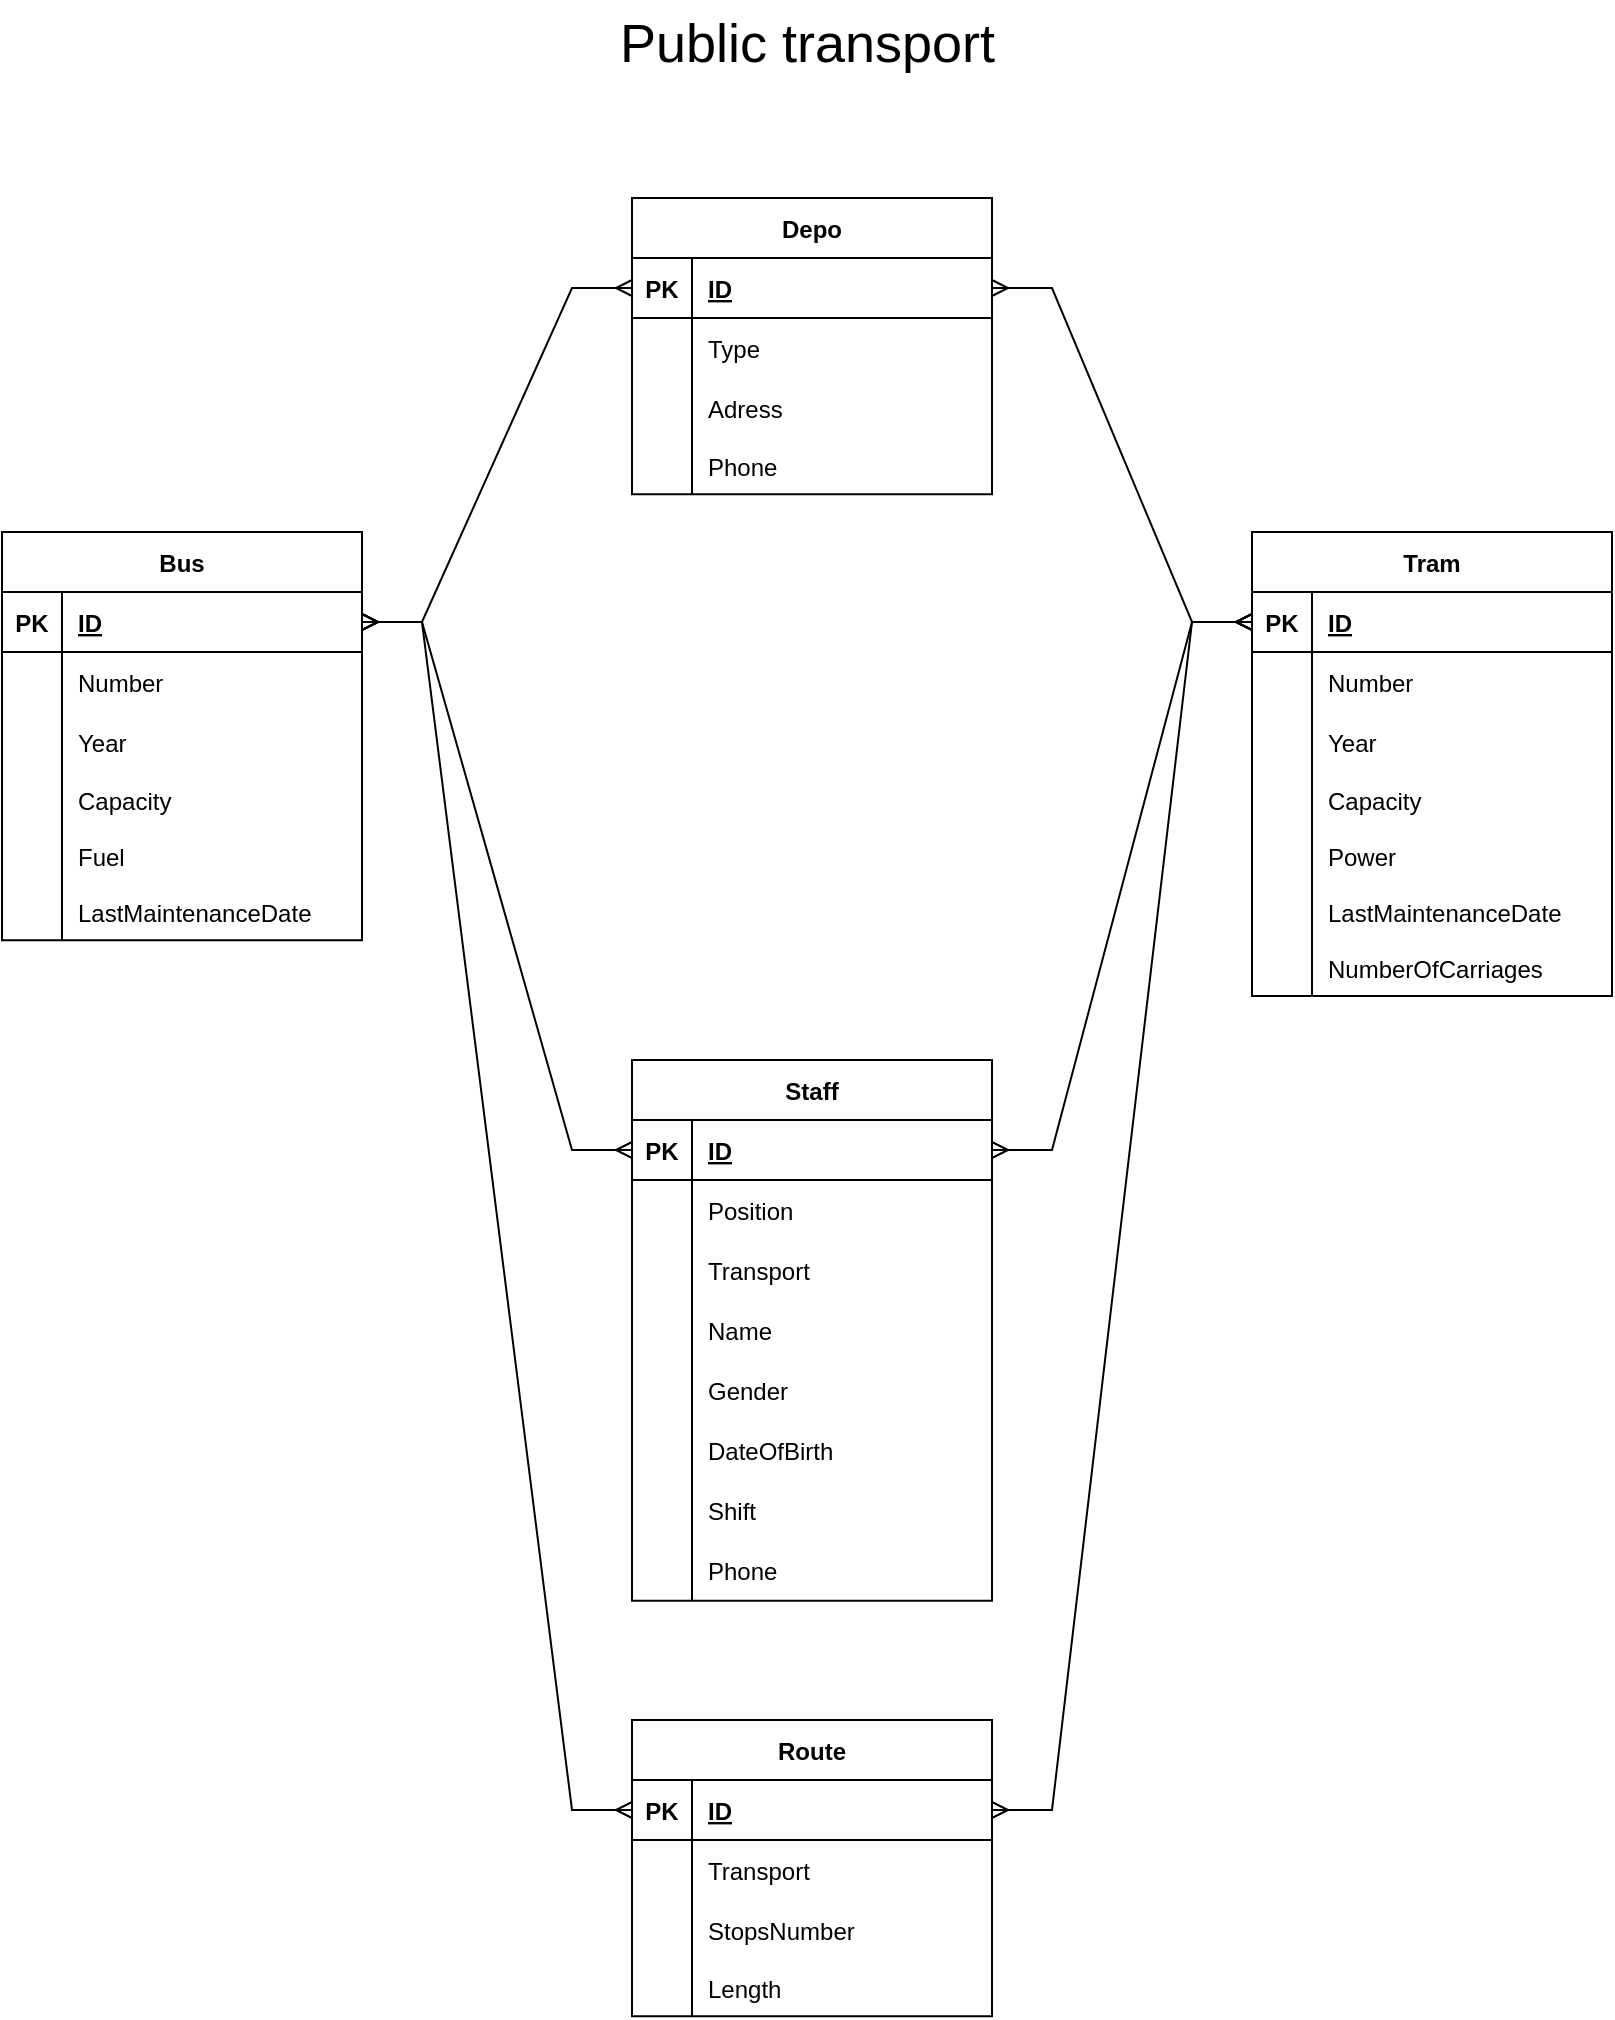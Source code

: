 <mxfile version="20.2.2" type="device"><diagram name="Page-1" id="6133507b-19e7-1e82-6fc7-422aa6c4b21f"><mxGraphModel dx="1395" dy="906" grid="0" gridSize="10" guides="1" tooltips="1" connect="1" arrows="1" fold="1" page="1" pageScale="1" pageWidth="1100" pageHeight="850" background="none" math="0" shadow="0"><root><mxCell id="0"/><mxCell id="1" parent="0"/><mxCell id="6paSG7_f4H5D9hz79pVK-11" value="Staff" style="shape=table;startSize=30;container=1;collapsible=1;childLayout=tableLayout;fixedRows=1;rowLines=0;fontStyle=1;align=center;resizeLast=1;" vertex="1" parent="1"><mxGeometry x="460" y="530" width="180" height="270.353" as="geometry"/></mxCell><mxCell id="6paSG7_f4H5D9hz79pVK-12" value="" style="shape=tableRow;horizontal=0;startSize=0;swimlaneHead=0;swimlaneBody=0;fillColor=none;collapsible=0;dropTarget=0;points=[[0,0.5],[1,0.5]];portConstraint=eastwest;top=0;left=0;right=0;bottom=1;" vertex="1" parent="6paSG7_f4H5D9hz79pVK-11"><mxGeometry y="30" width="180" height="30" as="geometry"/></mxCell><mxCell id="6paSG7_f4H5D9hz79pVK-13" value="PK" style="shape=partialRectangle;connectable=0;fillColor=none;top=0;left=0;bottom=0;right=0;fontStyle=1;overflow=hidden;" vertex="1" parent="6paSG7_f4H5D9hz79pVK-12"><mxGeometry width="30" height="30" as="geometry"><mxRectangle width="30" height="30" as="alternateBounds"/></mxGeometry></mxCell><mxCell id="6paSG7_f4H5D9hz79pVK-14" value="ID" style="shape=partialRectangle;connectable=0;fillColor=none;top=0;left=0;bottom=0;right=0;align=left;spacingLeft=6;fontStyle=5;overflow=hidden;" vertex="1" parent="6paSG7_f4H5D9hz79pVK-12"><mxGeometry x="30" width="150" height="30" as="geometry"><mxRectangle width="150" height="30" as="alternateBounds"/></mxGeometry></mxCell><mxCell id="6paSG7_f4H5D9hz79pVK-15" value="" style="shape=tableRow;horizontal=0;startSize=0;swimlaneHead=0;swimlaneBody=0;fillColor=none;collapsible=0;dropTarget=0;points=[[0,0.5],[1,0.5]];portConstraint=eastwest;top=0;left=0;right=0;bottom=0;" vertex="1" parent="6paSG7_f4H5D9hz79pVK-11"><mxGeometry y="60" width="180" height="30" as="geometry"/></mxCell><mxCell id="6paSG7_f4H5D9hz79pVK-16" value="" style="shape=partialRectangle;connectable=0;fillColor=none;top=0;left=0;bottom=0;right=0;editable=1;overflow=hidden;" vertex="1" parent="6paSG7_f4H5D9hz79pVK-15"><mxGeometry width="30" height="30" as="geometry"><mxRectangle width="30" height="30" as="alternateBounds"/></mxGeometry></mxCell><mxCell id="6paSG7_f4H5D9hz79pVK-17" value="Position" style="shape=partialRectangle;connectable=0;fillColor=none;top=0;left=0;bottom=0;right=0;align=left;spacingLeft=6;overflow=hidden;" vertex="1" parent="6paSG7_f4H5D9hz79pVK-15"><mxGeometry x="30" width="150" height="30" as="geometry"><mxRectangle width="150" height="30" as="alternateBounds"/></mxGeometry></mxCell><mxCell id="6paSG7_f4H5D9hz79pVK-18" value="" style="shape=tableRow;horizontal=0;startSize=0;swimlaneHead=0;swimlaneBody=0;fillColor=none;collapsible=0;dropTarget=0;points=[[0,0.5],[1,0.5]];portConstraint=eastwest;top=0;left=0;right=0;bottom=0;" vertex="1" parent="6paSG7_f4H5D9hz79pVK-11"><mxGeometry y="90" width="180" height="30" as="geometry"/></mxCell><mxCell id="6paSG7_f4H5D9hz79pVK-19" value="" style="shape=partialRectangle;connectable=0;fillColor=none;top=0;left=0;bottom=0;right=0;editable=1;overflow=hidden;" vertex="1" parent="6paSG7_f4H5D9hz79pVK-18"><mxGeometry width="30" height="30" as="geometry"><mxRectangle width="30" height="30" as="alternateBounds"/></mxGeometry></mxCell><mxCell id="6paSG7_f4H5D9hz79pVK-20" value="Transport" style="shape=partialRectangle;connectable=0;fillColor=none;top=0;left=0;bottom=0;right=0;align=left;spacingLeft=6;overflow=hidden;" vertex="1" parent="6paSG7_f4H5D9hz79pVK-18"><mxGeometry x="30" width="150" height="30" as="geometry"><mxRectangle width="150" height="30" as="alternateBounds"/></mxGeometry></mxCell><mxCell id="6paSG7_f4H5D9hz79pVK-21" value="" style="shape=tableRow;horizontal=0;startSize=0;swimlaneHead=0;swimlaneBody=0;fillColor=none;collapsible=0;dropTarget=0;points=[[0,0.5],[1,0.5]];portConstraint=eastwest;top=0;left=0;right=0;bottom=0;" vertex="1" parent="6paSG7_f4H5D9hz79pVK-11"><mxGeometry y="120" width="180" height="30" as="geometry"/></mxCell><mxCell id="6paSG7_f4H5D9hz79pVK-22" value="" style="shape=partialRectangle;connectable=0;fillColor=none;top=0;left=0;bottom=0;right=0;editable=1;overflow=hidden;" vertex="1" parent="6paSG7_f4H5D9hz79pVK-21"><mxGeometry width="30" height="30" as="geometry"><mxRectangle width="30" height="30" as="alternateBounds"/></mxGeometry></mxCell><mxCell id="6paSG7_f4H5D9hz79pVK-23" value="Name" style="shape=partialRectangle;connectable=0;fillColor=none;top=0;left=0;bottom=0;right=0;align=left;spacingLeft=6;overflow=hidden;" vertex="1" parent="6paSG7_f4H5D9hz79pVK-21"><mxGeometry x="30" width="150" height="30" as="geometry"><mxRectangle width="150" height="30" as="alternateBounds"/></mxGeometry></mxCell><mxCell id="6paSG7_f4H5D9hz79pVK-254" style="shape=tableRow;horizontal=0;startSize=0;swimlaneHead=0;swimlaneBody=0;fillColor=none;collapsible=0;dropTarget=0;points=[[0,0.5],[1,0.5]];portConstraint=eastwest;top=0;left=0;right=0;bottom=0;" vertex="1" parent="6paSG7_f4H5D9hz79pVK-11"><mxGeometry y="150" width="180" height="30" as="geometry"/></mxCell><mxCell id="6paSG7_f4H5D9hz79pVK-255" style="shape=partialRectangle;connectable=0;fillColor=none;top=0;left=0;bottom=0;right=0;editable=1;overflow=hidden;" vertex="1" parent="6paSG7_f4H5D9hz79pVK-254"><mxGeometry width="30" height="30" as="geometry"><mxRectangle width="30" height="30" as="alternateBounds"/></mxGeometry></mxCell><mxCell id="6paSG7_f4H5D9hz79pVK-256" value="Gender" style="shape=partialRectangle;connectable=0;fillColor=none;top=0;left=0;bottom=0;right=0;align=left;spacingLeft=6;overflow=hidden;" vertex="1" parent="6paSG7_f4H5D9hz79pVK-254"><mxGeometry x="30" width="150" height="30" as="geometry"><mxRectangle width="150" height="30" as="alternateBounds"/></mxGeometry></mxCell><mxCell id="6paSG7_f4H5D9hz79pVK-257" style="shape=tableRow;horizontal=0;startSize=0;swimlaneHead=0;swimlaneBody=0;fillColor=none;collapsible=0;dropTarget=0;points=[[0,0.5],[1,0.5]];portConstraint=eastwest;top=0;left=0;right=0;bottom=0;" vertex="1" parent="6paSG7_f4H5D9hz79pVK-11"><mxGeometry y="180" width="180" height="30" as="geometry"/></mxCell><mxCell id="6paSG7_f4H5D9hz79pVK-258" style="shape=partialRectangle;connectable=0;fillColor=none;top=0;left=0;bottom=0;right=0;editable=1;overflow=hidden;" vertex="1" parent="6paSG7_f4H5D9hz79pVK-257"><mxGeometry width="30" height="30" as="geometry"><mxRectangle width="30" height="30" as="alternateBounds"/></mxGeometry></mxCell><mxCell id="6paSG7_f4H5D9hz79pVK-259" value="DateOfBirth" style="shape=partialRectangle;connectable=0;fillColor=none;top=0;left=0;bottom=0;right=0;align=left;spacingLeft=6;overflow=hidden;" vertex="1" parent="6paSG7_f4H5D9hz79pVK-257"><mxGeometry x="30" width="150" height="30" as="geometry"><mxRectangle width="150" height="30" as="alternateBounds"/></mxGeometry></mxCell><mxCell id="6paSG7_f4H5D9hz79pVK-295" style="shape=tableRow;horizontal=0;startSize=0;swimlaneHead=0;swimlaneBody=0;fillColor=none;collapsible=0;dropTarget=0;points=[[0,0.5],[1,0.5]];portConstraint=eastwest;top=0;left=0;right=0;bottom=0;" vertex="1" parent="6paSG7_f4H5D9hz79pVK-11"><mxGeometry y="210" width="180" height="30" as="geometry"/></mxCell><mxCell id="6paSG7_f4H5D9hz79pVK-296" style="shape=partialRectangle;connectable=0;fillColor=none;top=0;left=0;bottom=0;right=0;editable=1;overflow=hidden;" vertex="1" parent="6paSG7_f4H5D9hz79pVK-295"><mxGeometry width="30" height="30" as="geometry"><mxRectangle width="30" height="30" as="alternateBounds"/></mxGeometry></mxCell><mxCell id="6paSG7_f4H5D9hz79pVK-297" value="Shift" style="shape=partialRectangle;connectable=0;fillColor=none;top=0;left=0;bottom=0;right=0;align=left;spacingLeft=6;overflow=hidden;" vertex="1" parent="6paSG7_f4H5D9hz79pVK-295"><mxGeometry x="30" width="150" height="30" as="geometry"><mxRectangle width="150" height="30" as="alternateBounds"/></mxGeometry></mxCell><mxCell id="6paSG7_f4H5D9hz79pVK-361" style="shape=tableRow;horizontal=0;startSize=0;swimlaneHead=0;swimlaneBody=0;fillColor=none;collapsible=0;dropTarget=0;points=[[0,0.5],[1,0.5]];portConstraint=eastwest;top=0;left=0;right=0;bottom=0;" vertex="1" parent="6paSG7_f4H5D9hz79pVK-11"><mxGeometry y="240" width="180" height="30" as="geometry"/></mxCell><mxCell id="6paSG7_f4H5D9hz79pVK-362" style="shape=partialRectangle;connectable=0;fillColor=none;top=0;left=0;bottom=0;right=0;editable=1;overflow=hidden;" vertex="1" parent="6paSG7_f4H5D9hz79pVK-361"><mxGeometry width="30" height="30" as="geometry"><mxRectangle width="30" height="30" as="alternateBounds"/></mxGeometry></mxCell><mxCell id="6paSG7_f4H5D9hz79pVK-363" value="Phone" style="shape=partialRectangle;connectable=0;fillColor=none;top=0;left=0;bottom=0;right=0;align=left;spacingLeft=6;overflow=hidden;" vertex="1" parent="6paSG7_f4H5D9hz79pVK-361"><mxGeometry x="30" width="150" height="30" as="geometry"><mxRectangle width="150" height="30" as="alternateBounds"/></mxGeometry></mxCell><mxCell id="6paSG7_f4H5D9hz79pVK-211" value="&lt;font style=&quot;font-size: 27px;&quot;&gt;Public transport&amp;nbsp;&lt;/font&gt;" style="text;html=1;align=center;verticalAlign=middle;resizable=0;points=[];autosize=1;strokeColor=none;fillColor=none;" vertex="1" parent="1"><mxGeometry x="444" width="213" height="44" as="geometry"/></mxCell><mxCell id="6paSG7_f4H5D9hz79pVK-238" value="Bus" style="shape=table;startSize=30;container=1;collapsible=1;childLayout=tableLayout;fixedRows=1;rowLines=0;fontStyle=1;align=center;resizeLast=1;" vertex="1" parent="1"><mxGeometry x="145" y="266" width="180" height="204.118" as="geometry"/></mxCell><mxCell id="6paSG7_f4H5D9hz79pVK-239" value="" style="shape=tableRow;horizontal=0;startSize=0;swimlaneHead=0;swimlaneBody=0;fillColor=none;collapsible=0;dropTarget=0;points=[[0,0.5],[1,0.5]];portConstraint=eastwest;top=0;left=0;right=0;bottom=1;" vertex="1" parent="6paSG7_f4H5D9hz79pVK-238"><mxGeometry y="30" width="180" height="30" as="geometry"/></mxCell><mxCell id="6paSG7_f4H5D9hz79pVK-240" value="PK" style="shape=partialRectangle;connectable=0;fillColor=none;top=0;left=0;bottom=0;right=0;fontStyle=1;overflow=hidden;" vertex="1" parent="6paSG7_f4H5D9hz79pVK-239"><mxGeometry width="30" height="30" as="geometry"><mxRectangle width="30" height="30" as="alternateBounds"/></mxGeometry></mxCell><mxCell id="6paSG7_f4H5D9hz79pVK-241" value="ID" style="shape=partialRectangle;connectable=0;fillColor=none;top=0;left=0;bottom=0;right=0;align=left;spacingLeft=6;fontStyle=5;overflow=hidden;" vertex="1" parent="6paSG7_f4H5D9hz79pVK-239"><mxGeometry x="30" width="150" height="30" as="geometry"><mxRectangle width="150" height="30" as="alternateBounds"/></mxGeometry></mxCell><mxCell id="6paSG7_f4H5D9hz79pVK-242" value="" style="shape=tableRow;horizontal=0;startSize=0;swimlaneHead=0;swimlaneBody=0;fillColor=none;collapsible=0;dropTarget=0;points=[[0,0.5],[1,0.5]];portConstraint=eastwest;top=0;left=0;right=0;bottom=0;" vertex="1" parent="6paSG7_f4H5D9hz79pVK-238"><mxGeometry y="60" width="180" height="30" as="geometry"/></mxCell><mxCell id="6paSG7_f4H5D9hz79pVK-243" value="" style="shape=partialRectangle;connectable=0;fillColor=none;top=0;left=0;bottom=0;right=0;editable=1;overflow=hidden;" vertex="1" parent="6paSG7_f4H5D9hz79pVK-242"><mxGeometry width="30" height="30" as="geometry"><mxRectangle width="30" height="30" as="alternateBounds"/></mxGeometry></mxCell><mxCell id="6paSG7_f4H5D9hz79pVK-244" value="Number" style="shape=partialRectangle;connectable=0;fillColor=none;top=0;left=0;bottom=0;right=0;align=left;spacingLeft=6;overflow=hidden;" vertex="1" parent="6paSG7_f4H5D9hz79pVK-242"><mxGeometry x="30" width="150" height="30" as="geometry"><mxRectangle width="150" height="30" as="alternateBounds"/></mxGeometry></mxCell><mxCell id="6paSG7_f4H5D9hz79pVK-245" value="" style="shape=tableRow;horizontal=0;startSize=0;swimlaneHead=0;swimlaneBody=0;fillColor=none;collapsible=0;dropTarget=0;points=[[0,0.5],[1,0.5]];portConstraint=eastwest;top=0;left=0;right=0;bottom=0;" vertex="1" parent="6paSG7_f4H5D9hz79pVK-238"><mxGeometry y="90" width="180" height="30" as="geometry"/></mxCell><mxCell id="6paSG7_f4H5D9hz79pVK-246" value="" style="shape=partialRectangle;connectable=0;fillColor=none;top=0;left=0;bottom=0;right=0;editable=1;overflow=hidden;" vertex="1" parent="6paSG7_f4H5D9hz79pVK-245"><mxGeometry width="30" height="30" as="geometry"><mxRectangle width="30" height="30" as="alternateBounds"/></mxGeometry></mxCell><mxCell id="6paSG7_f4H5D9hz79pVK-247" value="Year" style="shape=partialRectangle;connectable=0;fillColor=none;top=0;left=0;bottom=0;right=0;align=left;spacingLeft=6;overflow=hidden;" vertex="1" parent="6paSG7_f4H5D9hz79pVK-245"><mxGeometry x="30" width="150" height="30" as="geometry"><mxRectangle width="150" height="30" as="alternateBounds"/></mxGeometry></mxCell><mxCell id="6paSG7_f4H5D9hz79pVK-248" value="" style="shape=tableRow;horizontal=0;startSize=0;swimlaneHead=0;swimlaneBody=0;fillColor=none;collapsible=0;dropTarget=0;points=[[0,0.5],[1,0.5]];portConstraint=eastwest;top=0;left=0;right=0;bottom=0;" vertex="1" parent="6paSG7_f4H5D9hz79pVK-238"><mxGeometry y="120" width="180" height="28" as="geometry"/></mxCell><mxCell id="6paSG7_f4H5D9hz79pVK-249" value="" style="shape=partialRectangle;connectable=0;fillColor=none;top=0;left=0;bottom=0;right=0;editable=1;overflow=hidden;" vertex="1" parent="6paSG7_f4H5D9hz79pVK-248"><mxGeometry width="30" height="28" as="geometry"><mxRectangle width="30" height="28" as="alternateBounds"/></mxGeometry></mxCell><mxCell id="6paSG7_f4H5D9hz79pVK-250" value="Capacity" style="shape=partialRectangle;connectable=0;fillColor=none;top=0;left=0;bottom=0;right=0;align=left;spacingLeft=6;overflow=hidden;" vertex="1" parent="6paSG7_f4H5D9hz79pVK-248"><mxGeometry x="30" width="150" height="28" as="geometry"><mxRectangle width="150" height="28" as="alternateBounds"/></mxGeometry></mxCell><mxCell id="6paSG7_f4H5D9hz79pVK-251" style="shape=tableRow;horizontal=0;startSize=0;swimlaneHead=0;swimlaneBody=0;fillColor=none;collapsible=0;dropTarget=0;points=[[0,0.5],[1,0.5]];portConstraint=eastwest;top=0;left=0;right=0;bottom=0;" vertex="1" parent="6paSG7_f4H5D9hz79pVK-238"><mxGeometry y="148" width="180" height="28" as="geometry"/></mxCell><mxCell id="6paSG7_f4H5D9hz79pVK-252" style="shape=partialRectangle;connectable=0;fillColor=none;top=0;left=0;bottom=0;right=0;editable=1;overflow=hidden;" vertex="1" parent="6paSG7_f4H5D9hz79pVK-251"><mxGeometry width="30" height="28" as="geometry"><mxRectangle width="30" height="28" as="alternateBounds"/></mxGeometry></mxCell><mxCell id="6paSG7_f4H5D9hz79pVK-253" value="Fuel" style="shape=partialRectangle;connectable=0;fillColor=none;top=0;left=0;bottom=0;right=0;align=left;spacingLeft=6;overflow=hidden;" vertex="1" parent="6paSG7_f4H5D9hz79pVK-251"><mxGeometry x="30" width="150" height="28" as="geometry"><mxRectangle width="150" height="28" as="alternateBounds"/></mxGeometry></mxCell><mxCell id="6paSG7_f4H5D9hz79pVK-355" style="shape=tableRow;horizontal=0;startSize=0;swimlaneHead=0;swimlaneBody=0;fillColor=none;collapsible=0;dropTarget=0;points=[[0,0.5],[1,0.5]];portConstraint=eastwest;top=0;left=0;right=0;bottom=0;" vertex="1" parent="6paSG7_f4H5D9hz79pVK-238"><mxGeometry y="176" width="180" height="28" as="geometry"/></mxCell><mxCell id="6paSG7_f4H5D9hz79pVK-356" style="shape=partialRectangle;connectable=0;fillColor=none;top=0;left=0;bottom=0;right=0;editable=1;overflow=hidden;" vertex="1" parent="6paSG7_f4H5D9hz79pVK-355"><mxGeometry width="30" height="28" as="geometry"><mxRectangle width="30" height="28" as="alternateBounds"/></mxGeometry></mxCell><mxCell id="6paSG7_f4H5D9hz79pVK-357" value="LastMaintenanceDate" style="shape=partialRectangle;connectable=0;fillColor=none;top=0;left=0;bottom=0;right=0;align=left;spacingLeft=6;overflow=hidden;" vertex="1" parent="6paSG7_f4H5D9hz79pVK-355"><mxGeometry x="30" width="150" height="28" as="geometry"><mxRectangle width="150" height="28" as="alternateBounds"/></mxGeometry></mxCell><mxCell id="6paSG7_f4H5D9hz79pVK-279" value="Tram" style="shape=table;startSize=30;container=1;collapsible=1;childLayout=tableLayout;fixedRows=1;rowLines=0;fontStyle=1;align=center;resizeLast=1;" vertex="1" parent="1"><mxGeometry x="770" y="266" width="180" height="232" as="geometry"/></mxCell><mxCell id="6paSG7_f4H5D9hz79pVK-280" value="" style="shape=tableRow;horizontal=0;startSize=0;swimlaneHead=0;swimlaneBody=0;fillColor=none;collapsible=0;dropTarget=0;points=[[0,0.5],[1,0.5]];portConstraint=eastwest;top=0;left=0;right=0;bottom=1;" vertex="1" parent="6paSG7_f4H5D9hz79pVK-279"><mxGeometry y="30" width="180" height="30" as="geometry"/></mxCell><mxCell id="6paSG7_f4H5D9hz79pVK-281" value="PK" style="shape=partialRectangle;connectable=0;fillColor=none;top=0;left=0;bottom=0;right=0;fontStyle=1;overflow=hidden;" vertex="1" parent="6paSG7_f4H5D9hz79pVK-280"><mxGeometry width="30" height="30" as="geometry"><mxRectangle width="30" height="30" as="alternateBounds"/></mxGeometry></mxCell><mxCell id="6paSG7_f4H5D9hz79pVK-282" value="ID" style="shape=partialRectangle;connectable=0;fillColor=none;top=0;left=0;bottom=0;right=0;align=left;spacingLeft=6;fontStyle=5;overflow=hidden;" vertex="1" parent="6paSG7_f4H5D9hz79pVK-280"><mxGeometry x="30" width="150" height="30" as="geometry"><mxRectangle width="150" height="30" as="alternateBounds"/></mxGeometry></mxCell><mxCell id="6paSG7_f4H5D9hz79pVK-283" value="" style="shape=tableRow;horizontal=0;startSize=0;swimlaneHead=0;swimlaneBody=0;fillColor=none;collapsible=0;dropTarget=0;points=[[0,0.5],[1,0.5]];portConstraint=eastwest;top=0;left=0;right=0;bottom=0;" vertex="1" parent="6paSG7_f4H5D9hz79pVK-279"><mxGeometry y="60" width="180" height="30" as="geometry"/></mxCell><mxCell id="6paSG7_f4H5D9hz79pVK-284" value="" style="shape=partialRectangle;connectable=0;fillColor=none;top=0;left=0;bottom=0;right=0;editable=1;overflow=hidden;" vertex="1" parent="6paSG7_f4H5D9hz79pVK-283"><mxGeometry width="30" height="30" as="geometry"><mxRectangle width="30" height="30" as="alternateBounds"/></mxGeometry></mxCell><mxCell id="6paSG7_f4H5D9hz79pVK-285" value="Number" style="shape=partialRectangle;connectable=0;fillColor=none;top=0;left=0;bottom=0;right=0;align=left;spacingLeft=6;overflow=hidden;" vertex="1" parent="6paSG7_f4H5D9hz79pVK-283"><mxGeometry x="30" width="150" height="30" as="geometry"><mxRectangle width="150" height="30" as="alternateBounds"/></mxGeometry></mxCell><mxCell id="6paSG7_f4H5D9hz79pVK-286" value="" style="shape=tableRow;horizontal=0;startSize=0;swimlaneHead=0;swimlaneBody=0;fillColor=none;collapsible=0;dropTarget=0;points=[[0,0.5],[1,0.5]];portConstraint=eastwest;top=0;left=0;right=0;bottom=0;" vertex="1" parent="6paSG7_f4H5D9hz79pVK-279"><mxGeometry y="90" width="180" height="30" as="geometry"/></mxCell><mxCell id="6paSG7_f4H5D9hz79pVK-287" value="" style="shape=partialRectangle;connectable=0;fillColor=none;top=0;left=0;bottom=0;right=0;editable=1;overflow=hidden;" vertex="1" parent="6paSG7_f4H5D9hz79pVK-286"><mxGeometry width="30" height="30" as="geometry"><mxRectangle width="30" height="30" as="alternateBounds"/></mxGeometry></mxCell><mxCell id="6paSG7_f4H5D9hz79pVK-288" value="Year" style="shape=partialRectangle;connectable=0;fillColor=none;top=0;left=0;bottom=0;right=0;align=left;spacingLeft=6;overflow=hidden;" vertex="1" parent="6paSG7_f4H5D9hz79pVK-286"><mxGeometry x="30" width="150" height="30" as="geometry"><mxRectangle width="150" height="30" as="alternateBounds"/></mxGeometry></mxCell><mxCell id="6paSG7_f4H5D9hz79pVK-289" value="" style="shape=tableRow;horizontal=0;startSize=0;swimlaneHead=0;swimlaneBody=0;fillColor=none;collapsible=0;dropTarget=0;points=[[0,0.5],[1,0.5]];portConstraint=eastwest;top=0;left=0;right=0;bottom=0;" vertex="1" parent="6paSG7_f4H5D9hz79pVK-279"><mxGeometry y="120" width="180" height="28" as="geometry"/></mxCell><mxCell id="6paSG7_f4H5D9hz79pVK-290" value="" style="shape=partialRectangle;connectable=0;fillColor=none;top=0;left=0;bottom=0;right=0;editable=1;overflow=hidden;" vertex="1" parent="6paSG7_f4H5D9hz79pVK-289"><mxGeometry width="30" height="28" as="geometry"><mxRectangle width="30" height="28" as="alternateBounds"/></mxGeometry></mxCell><mxCell id="6paSG7_f4H5D9hz79pVK-291" value="Capacity" style="shape=partialRectangle;connectable=0;fillColor=none;top=0;left=0;bottom=0;right=0;align=left;spacingLeft=6;overflow=hidden;" vertex="1" parent="6paSG7_f4H5D9hz79pVK-289"><mxGeometry x="30" width="150" height="28" as="geometry"><mxRectangle width="150" height="28" as="alternateBounds"/></mxGeometry></mxCell><mxCell id="6paSG7_f4H5D9hz79pVK-352" style="shape=tableRow;horizontal=0;startSize=0;swimlaneHead=0;swimlaneBody=0;fillColor=none;collapsible=0;dropTarget=0;points=[[0,0.5],[1,0.5]];portConstraint=eastwest;top=0;left=0;right=0;bottom=0;" vertex="1" parent="6paSG7_f4H5D9hz79pVK-279"><mxGeometry y="148" width="180" height="28" as="geometry"/></mxCell><mxCell id="6paSG7_f4H5D9hz79pVK-353" style="shape=partialRectangle;connectable=0;fillColor=none;top=0;left=0;bottom=0;right=0;editable=1;overflow=hidden;" vertex="1" parent="6paSG7_f4H5D9hz79pVK-352"><mxGeometry width="30" height="28" as="geometry"><mxRectangle width="30" height="28" as="alternateBounds"/></mxGeometry></mxCell><mxCell id="6paSG7_f4H5D9hz79pVK-354" value="Power" style="shape=partialRectangle;connectable=0;fillColor=none;top=0;left=0;bottom=0;right=0;align=left;spacingLeft=6;overflow=hidden;" vertex="1" parent="6paSG7_f4H5D9hz79pVK-352"><mxGeometry x="30" width="150" height="28" as="geometry"><mxRectangle width="150" height="28" as="alternateBounds"/></mxGeometry></mxCell><mxCell id="6paSG7_f4H5D9hz79pVK-358" style="shape=tableRow;horizontal=0;startSize=0;swimlaneHead=0;swimlaneBody=0;fillColor=none;collapsible=0;dropTarget=0;points=[[0,0.5],[1,0.5]];portConstraint=eastwest;top=0;left=0;right=0;bottom=0;" vertex="1" parent="6paSG7_f4H5D9hz79pVK-279"><mxGeometry y="176" width="180" height="28" as="geometry"/></mxCell><mxCell id="6paSG7_f4H5D9hz79pVK-359" style="shape=partialRectangle;connectable=0;fillColor=none;top=0;left=0;bottom=0;right=0;editable=1;overflow=hidden;" vertex="1" parent="6paSG7_f4H5D9hz79pVK-358"><mxGeometry width="30" height="28" as="geometry"><mxRectangle width="30" height="28" as="alternateBounds"/></mxGeometry></mxCell><mxCell id="6paSG7_f4H5D9hz79pVK-360" value="LastMaintenanceDate" style="shape=partialRectangle;connectable=0;fillColor=none;top=0;left=0;bottom=0;right=0;align=left;spacingLeft=6;overflow=hidden;" vertex="1" parent="6paSG7_f4H5D9hz79pVK-358"><mxGeometry x="30" width="150" height="28" as="geometry"><mxRectangle width="150" height="28" as="alternateBounds"/></mxGeometry></mxCell><mxCell id="6paSG7_f4H5D9hz79pVK-364" style="shape=tableRow;horizontal=0;startSize=0;swimlaneHead=0;swimlaneBody=0;fillColor=none;collapsible=0;dropTarget=0;points=[[0,0.5],[1,0.5]];portConstraint=eastwest;top=0;left=0;right=0;bottom=0;" vertex="1" parent="6paSG7_f4H5D9hz79pVK-279"><mxGeometry y="204" width="180" height="28" as="geometry"/></mxCell><mxCell id="6paSG7_f4H5D9hz79pVK-365" style="shape=partialRectangle;connectable=0;fillColor=none;top=0;left=0;bottom=0;right=0;editable=1;overflow=hidden;" vertex="1" parent="6paSG7_f4H5D9hz79pVK-364"><mxGeometry width="30" height="28" as="geometry"><mxRectangle width="30" height="28" as="alternateBounds"/></mxGeometry></mxCell><mxCell id="6paSG7_f4H5D9hz79pVK-366" value="NumberOfСarriages" style="shape=partialRectangle;connectable=0;fillColor=none;top=0;left=0;bottom=0;right=0;align=left;spacingLeft=6;overflow=hidden;" vertex="1" parent="6paSG7_f4H5D9hz79pVK-364"><mxGeometry x="30" width="150" height="28" as="geometry"><mxRectangle width="150" height="28" as="alternateBounds"/></mxGeometry></mxCell><mxCell id="6paSG7_f4H5D9hz79pVK-298" value="Route" style="shape=table;startSize=30;container=1;collapsible=1;childLayout=tableLayout;fixedRows=1;rowLines=0;fontStyle=1;align=center;resizeLast=1;" vertex="1" parent="1"><mxGeometry x="460" y="860" width="180" height="148.118" as="geometry"/></mxCell><mxCell id="6paSG7_f4H5D9hz79pVK-299" value="" style="shape=tableRow;horizontal=0;startSize=0;swimlaneHead=0;swimlaneBody=0;fillColor=none;collapsible=0;dropTarget=0;points=[[0,0.5],[1,0.5]];portConstraint=eastwest;top=0;left=0;right=0;bottom=1;" vertex="1" parent="6paSG7_f4H5D9hz79pVK-298"><mxGeometry y="30" width="180" height="30" as="geometry"/></mxCell><mxCell id="6paSG7_f4H5D9hz79pVK-300" value="PK" style="shape=partialRectangle;connectable=0;fillColor=none;top=0;left=0;bottom=0;right=0;fontStyle=1;overflow=hidden;" vertex="1" parent="6paSG7_f4H5D9hz79pVK-299"><mxGeometry width="30" height="30" as="geometry"><mxRectangle width="30" height="30" as="alternateBounds"/></mxGeometry></mxCell><mxCell id="6paSG7_f4H5D9hz79pVK-301" value="ID" style="shape=partialRectangle;connectable=0;fillColor=none;top=0;left=0;bottom=0;right=0;align=left;spacingLeft=6;fontStyle=5;overflow=hidden;" vertex="1" parent="6paSG7_f4H5D9hz79pVK-299"><mxGeometry x="30" width="150" height="30" as="geometry"><mxRectangle width="150" height="30" as="alternateBounds"/></mxGeometry></mxCell><mxCell id="6paSG7_f4H5D9hz79pVK-302" value="" style="shape=tableRow;horizontal=0;startSize=0;swimlaneHead=0;swimlaneBody=0;fillColor=none;collapsible=0;dropTarget=0;points=[[0,0.5],[1,0.5]];portConstraint=eastwest;top=0;left=0;right=0;bottom=0;" vertex="1" parent="6paSG7_f4H5D9hz79pVK-298"><mxGeometry y="60" width="180" height="30" as="geometry"/></mxCell><mxCell id="6paSG7_f4H5D9hz79pVK-303" value="" style="shape=partialRectangle;connectable=0;fillColor=none;top=0;left=0;bottom=0;right=0;editable=1;overflow=hidden;" vertex="1" parent="6paSG7_f4H5D9hz79pVK-302"><mxGeometry width="30" height="30" as="geometry"><mxRectangle width="30" height="30" as="alternateBounds"/></mxGeometry></mxCell><mxCell id="6paSG7_f4H5D9hz79pVK-304" value="Transport" style="shape=partialRectangle;connectable=0;fillColor=none;top=0;left=0;bottom=0;right=0;align=left;spacingLeft=6;overflow=hidden;" vertex="1" parent="6paSG7_f4H5D9hz79pVK-302"><mxGeometry x="30" width="150" height="30" as="geometry"><mxRectangle width="150" height="30" as="alternateBounds"/></mxGeometry></mxCell><mxCell id="6paSG7_f4H5D9hz79pVK-305" value="" style="shape=tableRow;horizontal=0;startSize=0;swimlaneHead=0;swimlaneBody=0;fillColor=none;collapsible=0;dropTarget=0;points=[[0,0.5],[1,0.5]];portConstraint=eastwest;top=0;left=0;right=0;bottom=0;" vertex="1" parent="6paSG7_f4H5D9hz79pVK-298"><mxGeometry y="90" width="180" height="30" as="geometry"/></mxCell><mxCell id="6paSG7_f4H5D9hz79pVK-306" value="" style="shape=partialRectangle;connectable=0;fillColor=none;top=0;left=0;bottom=0;right=0;editable=1;overflow=hidden;" vertex="1" parent="6paSG7_f4H5D9hz79pVK-305"><mxGeometry width="30" height="30" as="geometry"><mxRectangle width="30" height="30" as="alternateBounds"/></mxGeometry></mxCell><mxCell id="6paSG7_f4H5D9hz79pVK-307" value="StopsNumber" style="shape=partialRectangle;connectable=0;fillColor=none;top=0;left=0;bottom=0;right=0;align=left;spacingLeft=6;overflow=hidden;" vertex="1" parent="6paSG7_f4H5D9hz79pVK-305"><mxGeometry x="30" width="150" height="30" as="geometry"><mxRectangle width="150" height="30" as="alternateBounds"/></mxGeometry></mxCell><mxCell id="6paSG7_f4H5D9hz79pVK-308" value="" style="shape=tableRow;horizontal=0;startSize=0;swimlaneHead=0;swimlaneBody=0;fillColor=none;collapsible=0;dropTarget=0;points=[[0,0.5],[1,0.5]];portConstraint=eastwest;top=0;left=0;right=0;bottom=0;" vertex="1" parent="6paSG7_f4H5D9hz79pVK-298"><mxGeometry y="120" width="180" height="28" as="geometry"/></mxCell><mxCell id="6paSG7_f4H5D9hz79pVK-309" value="" style="shape=partialRectangle;connectable=0;fillColor=none;top=0;left=0;bottom=0;right=0;editable=1;overflow=hidden;" vertex="1" parent="6paSG7_f4H5D9hz79pVK-308"><mxGeometry width="30" height="28" as="geometry"><mxRectangle width="30" height="28" as="alternateBounds"/></mxGeometry></mxCell><mxCell id="6paSG7_f4H5D9hz79pVK-310" value="Length" style="shape=partialRectangle;connectable=0;fillColor=none;top=0;left=0;bottom=0;right=0;align=left;spacingLeft=6;overflow=hidden;" vertex="1" parent="6paSG7_f4H5D9hz79pVK-308"><mxGeometry x="30" width="150" height="28" as="geometry"><mxRectangle width="150" height="28" as="alternateBounds"/></mxGeometry></mxCell><mxCell id="6paSG7_f4H5D9hz79pVK-314" value="Depo" style="shape=table;startSize=30;container=1;collapsible=1;childLayout=tableLayout;fixedRows=1;rowLines=0;fontStyle=1;align=center;resizeLast=1;" vertex="1" parent="1"><mxGeometry x="460" y="99" width="180" height="148.118" as="geometry"/></mxCell><mxCell id="6paSG7_f4H5D9hz79pVK-315" value="" style="shape=tableRow;horizontal=0;startSize=0;swimlaneHead=0;swimlaneBody=0;fillColor=none;collapsible=0;dropTarget=0;points=[[0,0.5],[1,0.5]];portConstraint=eastwest;top=0;left=0;right=0;bottom=1;" vertex="1" parent="6paSG7_f4H5D9hz79pVK-314"><mxGeometry y="30" width="180" height="30" as="geometry"/></mxCell><mxCell id="6paSG7_f4H5D9hz79pVK-316" value="PK" style="shape=partialRectangle;connectable=0;fillColor=none;top=0;left=0;bottom=0;right=0;fontStyle=1;overflow=hidden;" vertex="1" parent="6paSG7_f4H5D9hz79pVK-315"><mxGeometry width="30" height="30" as="geometry"><mxRectangle width="30" height="30" as="alternateBounds"/></mxGeometry></mxCell><mxCell id="6paSG7_f4H5D9hz79pVK-317" value="ID" style="shape=partialRectangle;connectable=0;fillColor=none;top=0;left=0;bottom=0;right=0;align=left;spacingLeft=6;fontStyle=5;overflow=hidden;" vertex="1" parent="6paSG7_f4H5D9hz79pVK-315"><mxGeometry x="30" width="150" height="30" as="geometry"><mxRectangle width="150" height="30" as="alternateBounds"/></mxGeometry></mxCell><mxCell id="6paSG7_f4H5D9hz79pVK-318" value="" style="shape=tableRow;horizontal=0;startSize=0;swimlaneHead=0;swimlaneBody=0;fillColor=none;collapsible=0;dropTarget=0;points=[[0,0.5],[1,0.5]];portConstraint=eastwest;top=0;left=0;right=0;bottom=0;" vertex="1" parent="6paSG7_f4H5D9hz79pVK-314"><mxGeometry y="60" width="180" height="30" as="geometry"/></mxCell><mxCell id="6paSG7_f4H5D9hz79pVK-319" value="" style="shape=partialRectangle;connectable=0;fillColor=none;top=0;left=0;bottom=0;right=0;editable=1;overflow=hidden;" vertex="1" parent="6paSG7_f4H5D9hz79pVK-318"><mxGeometry width="30" height="30" as="geometry"><mxRectangle width="30" height="30" as="alternateBounds"/></mxGeometry></mxCell><mxCell id="6paSG7_f4H5D9hz79pVK-320" value="Type" style="shape=partialRectangle;connectable=0;fillColor=none;top=0;left=0;bottom=0;right=0;align=left;spacingLeft=6;overflow=hidden;" vertex="1" parent="6paSG7_f4H5D9hz79pVK-318"><mxGeometry x="30" width="150" height="30" as="geometry"><mxRectangle width="150" height="30" as="alternateBounds"/></mxGeometry></mxCell><mxCell id="6paSG7_f4H5D9hz79pVK-321" value="" style="shape=tableRow;horizontal=0;startSize=0;swimlaneHead=0;swimlaneBody=0;fillColor=none;collapsible=0;dropTarget=0;points=[[0,0.5],[1,0.5]];portConstraint=eastwest;top=0;left=0;right=0;bottom=0;" vertex="1" parent="6paSG7_f4H5D9hz79pVK-314"><mxGeometry y="90" width="180" height="30" as="geometry"/></mxCell><mxCell id="6paSG7_f4H5D9hz79pVK-322" value="" style="shape=partialRectangle;connectable=0;fillColor=none;top=0;left=0;bottom=0;right=0;editable=1;overflow=hidden;" vertex="1" parent="6paSG7_f4H5D9hz79pVK-321"><mxGeometry width="30" height="30" as="geometry"><mxRectangle width="30" height="30" as="alternateBounds"/></mxGeometry></mxCell><mxCell id="6paSG7_f4H5D9hz79pVK-323" value="Adress" style="shape=partialRectangle;connectable=0;fillColor=none;top=0;left=0;bottom=0;right=0;align=left;spacingLeft=6;overflow=hidden;" vertex="1" parent="6paSG7_f4H5D9hz79pVK-321"><mxGeometry x="30" width="150" height="30" as="geometry"><mxRectangle width="150" height="30" as="alternateBounds"/></mxGeometry></mxCell><mxCell id="6paSG7_f4H5D9hz79pVK-324" value="" style="shape=tableRow;horizontal=0;startSize=0;swimlaneHead=0;swimlaneBody=0;fillColor=none;collapsible=0;dropTarget=0;points=[[0,0.5],[1,0.5]];portConstraint=eastwest;top=0;left=0;right=0;bottom=0;" vertex="1" parent="6paSG7_f4H5D9hz79pVK-314"><mxGeometry y="120" width="180" height="28" as="geometry"/></mxCell><mxCell id="6paSG7_f4H5D9hz79pVK-325" value="" style="shape=partialRectangle;connectable=0;fillColor=none;top=0;left=0;bottom=0;right=0;editable=1;overflow=hidden;" vertex="1" parent="6paSG7_f4H5D9hz79pVK-324"><mxGeometry width="30" height="28" as="geometry"><mxRectangle width="30" height="28" as="alternateBounds"/></mxGeometry></mxCell><mxCell id="6paSG7_f4H5D9hz79pVK-326" value="Phone" style="shape=partialRectangle;connectable=0;fillColor=none;top=0;left=0;bottom=0;right=0;align=left;spacingLeft=6;overflow=hidden;" vertex="1" parent="6paSG7_f4H5D9hz79pVK-324"><mxGeometry x="30" width="150" height="28" as="geometry"><mxRectangle width="150" height="28" as="alternateBounds"/></mxGeometry></mxCell><mxCell id="6paSG7_f4H5D9hz79pVK-369" value="" style="edgeStyle=entityRelationEdgeStyle;fontSize=12;html=1;endArrow=ERmany;startArrow=ERmany;rounded=0;entryX=0;entryY=0.5;entryDx=0;entryDy=0;exitX=1;exitY=0.5;exitDx=0;exitDy=0;" edge="1" parent="1" source="6paSG7_f4H5D9hz79pVK-239" target="6paSG7_f4H5D9hz79pVK-315"><mxGeometry width="100" height="100" relative="1" as="geometry"><mxPoint x="270" y="239" as="sourcePoint"/><mxPoint x="370" y="139" as="targetPoint"/></mxGeometry></mxCell><mxCell id="6paSG7_f4H5D9hz79pVK-370" value="" style="edgeStyle=entityRelationEdgeStyle;fontSize=12;html=1;endArrow=ERmany;startArrow=ERmany;rounded=0;entryX=0;entryY=0.5;entryDx=0;entryDy=0;exitX=1;exitY=0.5;exitDx=0;exitDy=0;" edge="1" parent="1" source="6paSG7_f4H5D9hz79pVK-315" target="6paSG7_f4H5D9hz79pVK-280"><mxGeometry width="100" height="100" relative="1" as="geometry"><mxPoint x="574" y="410" as="sourcePoint"/><mxPoint x="714" y="139" as="targetPoint"/></mxGeometry></mxCell><mxCell id="6paSG7_f4H5D9hz79pVK-372" value="" style="edgeStyle=entityRelationEdgeStyle;fontSize=12;html=1;endArrow=ERmany;startArrow=ERmany;rounded=0;entryX=0;entryY=0.5;entryDx=0;entryDy=0;exitX=1;exitY=0.5;exitDx=0;exitDy=0;" edge="1" parent="1" source="6paSG7_f4H5D9hz79pVK-239" target="6paSG7_f4H5D9hz79pVK-12"><mxGeometry width="100" height="100" relative="1" as="geometry"><mxPoint x="21" y="776" as="sourcePoint"/><mxPoint x="217" y="609" as="targetPoint"/></mxGeometry></mxCell><mxCell id="6paSG7_f4H5D9hz79pVK-373" value="" style="edgeStyle=entityRelationEdgeStyle;fontSize=12;html=1;endArrow=ERmany;startArrow=ERmany;rounded=0;entryX=0;entryY=0.5;entryDx=0;entryDy=0;exitX=1;exitY=0.5;exitDx=0;exitDy=0;" edge="1" parent="1" source="6paSG7_f4H5D9hz79pVK-12" target="6paSG7_f4H5D9hz79pVK-280"><mxGeometry width="100" height="100" relative="1" as="geometry"><mxPoint x="586" y="352.0" as="sourcePoint"/><mxPoint x="721" y="616" as="targetPoint"/></mxGeometry></mxCell><mxCell id="6paSG7_f4H5D9hz79pVK-374" value="" style="edgeStyle=entityRelationEdgeStyle;fontSize=12;html=1;endArrow=ERmany;startArrow=ERmany;rounded=0;entryX=0;entryY=0.5;entryDx=0;entryDy=0;exitX=1;exitY=0.5;exitDx=0;exitDy=0;" edge="1" parent="1" source="6paSG7_f4H5D9hz79pVK-299" target="6paSG7_f4H5D9hz79pVK-280"><mxGeometry width="100" height="100" relative="1" as="geometry"><mxPoint x="691" y="784" as="sourcePoint"/><mxPoint x="791" y="684" as="targetPoint"/></mxGeometry></mxCell><mxCell id="6paSG7_f4H5D9hz79pVK-375" value="" style="edgeStyle=entityRelationEdgeStyle;fontSize=12;html=1;endArrow=ERmany;startArrow=ERmany;rounded=0;entryX=0;entryY=0.5;entryDx=0;entryDy=0;exitX=1;exitY=0.5;exitDx=0;exitDy=0;" edge="1" parent="1" source="6paSG7_f4H5D9hz79pVK-239" target="6paSG7_f4H5D9hz79pVK-299"><mxGeometry width="100" height="100" relative="1" as="geometry"><mxPoint x="381" y="687" as="sourcePoint"/><mxPoint x="361" y="607.0" as="targetPoint"/></mxGeometry></mxCell></root></mxGraphModel></diagram></mxfile>